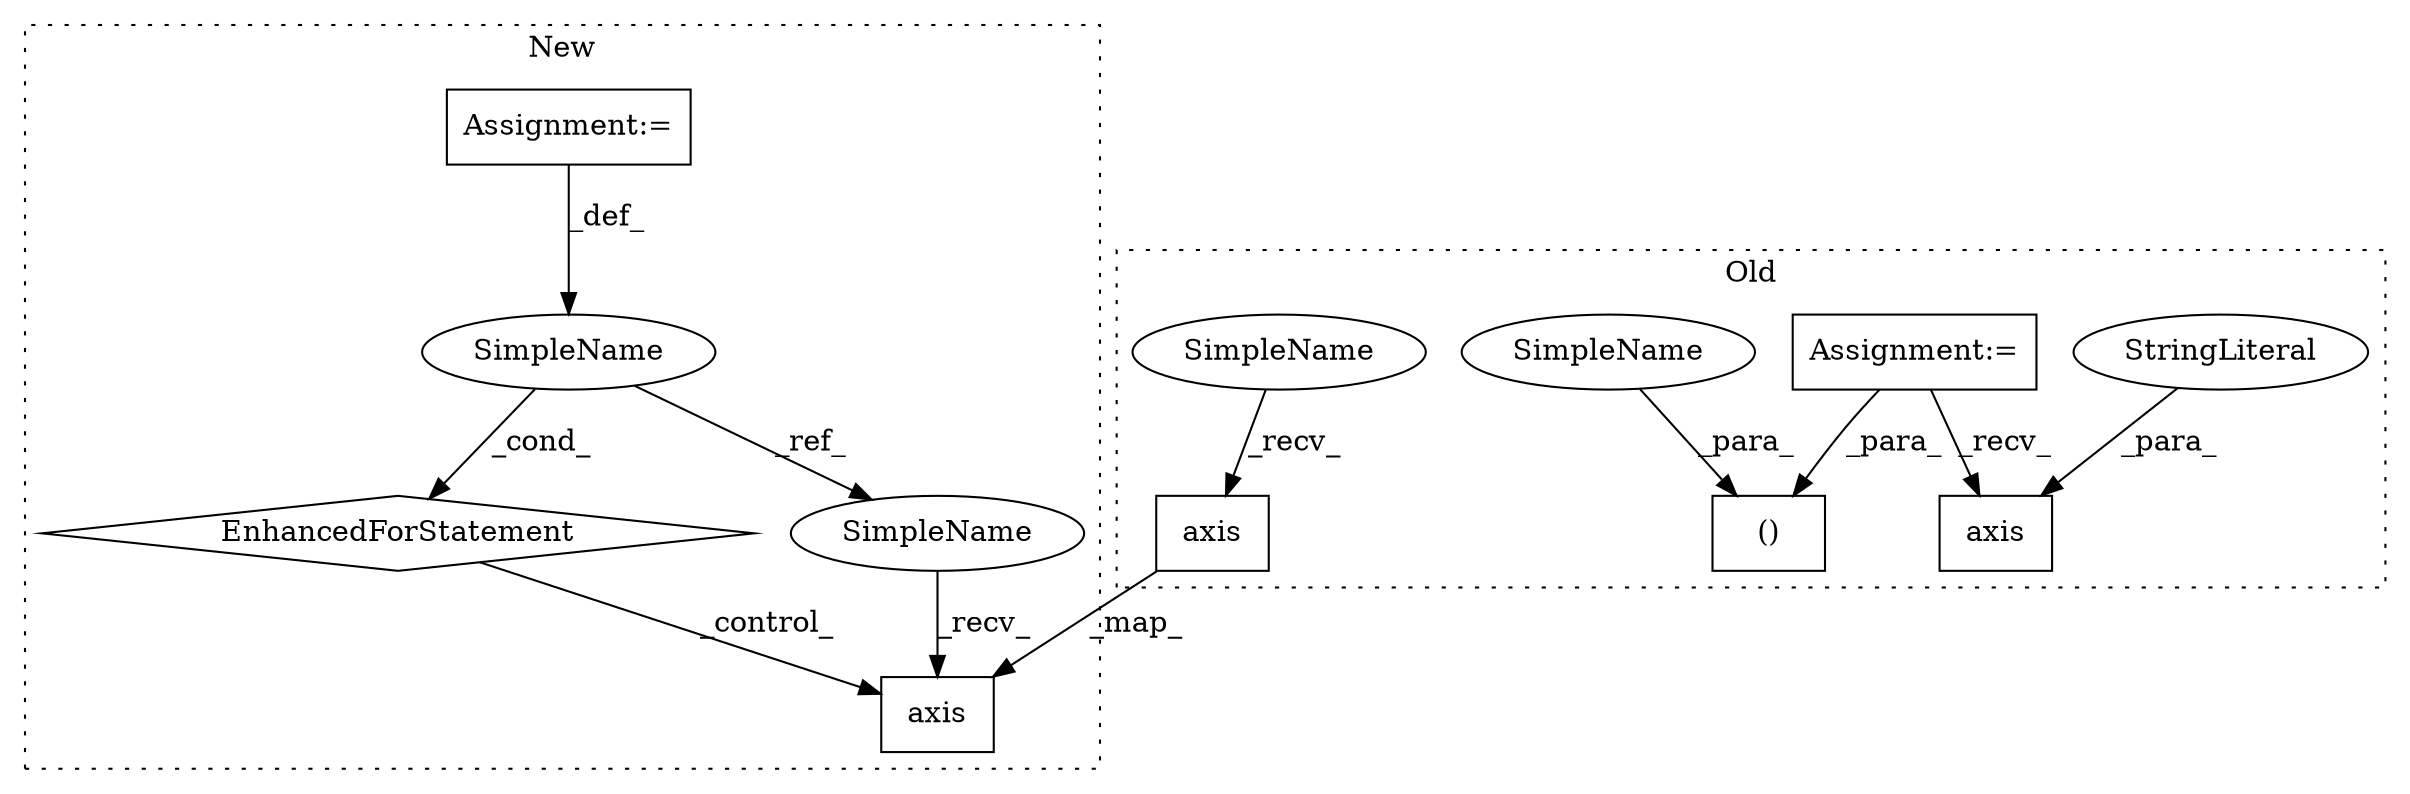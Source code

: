 digraph G {
subgraph cluster0 {
1 [label="axis" a="32" s="839,849" l="5,1" shape="box"];
3 [label="()" a="106" s="1488" l="59" shape="box"];
7 [label="Assignment:=" a="7" s="460" l="3" shape="box"];
8 [label="axis" a="32" s="2099,2109" l="5,1" shape="box"];
9 [label="StringLiteral" a="45" s="2104" l="5" shape="ellipse"];
11 [label="SimpleName" a="42" s="835" l="3" shape="ellipse"];
12 [label="SimpleName" a="42" s="1489" l="3" shape="ellipse"];
label = "Old";
style="dotted";
}
subgraph cluster1 {
2 [label="axis" a="32" s="2122,2132" l="5,1" shape="box"];
4 [label="EnhancedForStatement" a="70" s="2047,2110" l="53,2" shape="diamond"];
5 [label="SimpleName" a="42" s="2104" l="1" shape="ellipse"];
6 [label="Assignment:=" a="7" s="2047,2110" l="53,2" shape="box"];
10 [label="SimpleName" a="42" s="2120" l="1" shape="ellipse"];
label = "New";
style="dotted";
}
1 -> 2 [label="_map_"];
4 -> 2 [label="_control_"];
5 -> 4 [label="_cond_"];
5 -> 10 [label="_ref_"];
6 -> 5 [label="_def_"];
7 -> 8 [label="_recv_"];
7 -> 3 [label="_para_"];
9 -> 8 [label="_para_"];
10 -> 2 [label="_recv_"];
11 -> 1 [label="_recv_"];
12 -> 3 [label="_para_"];
}